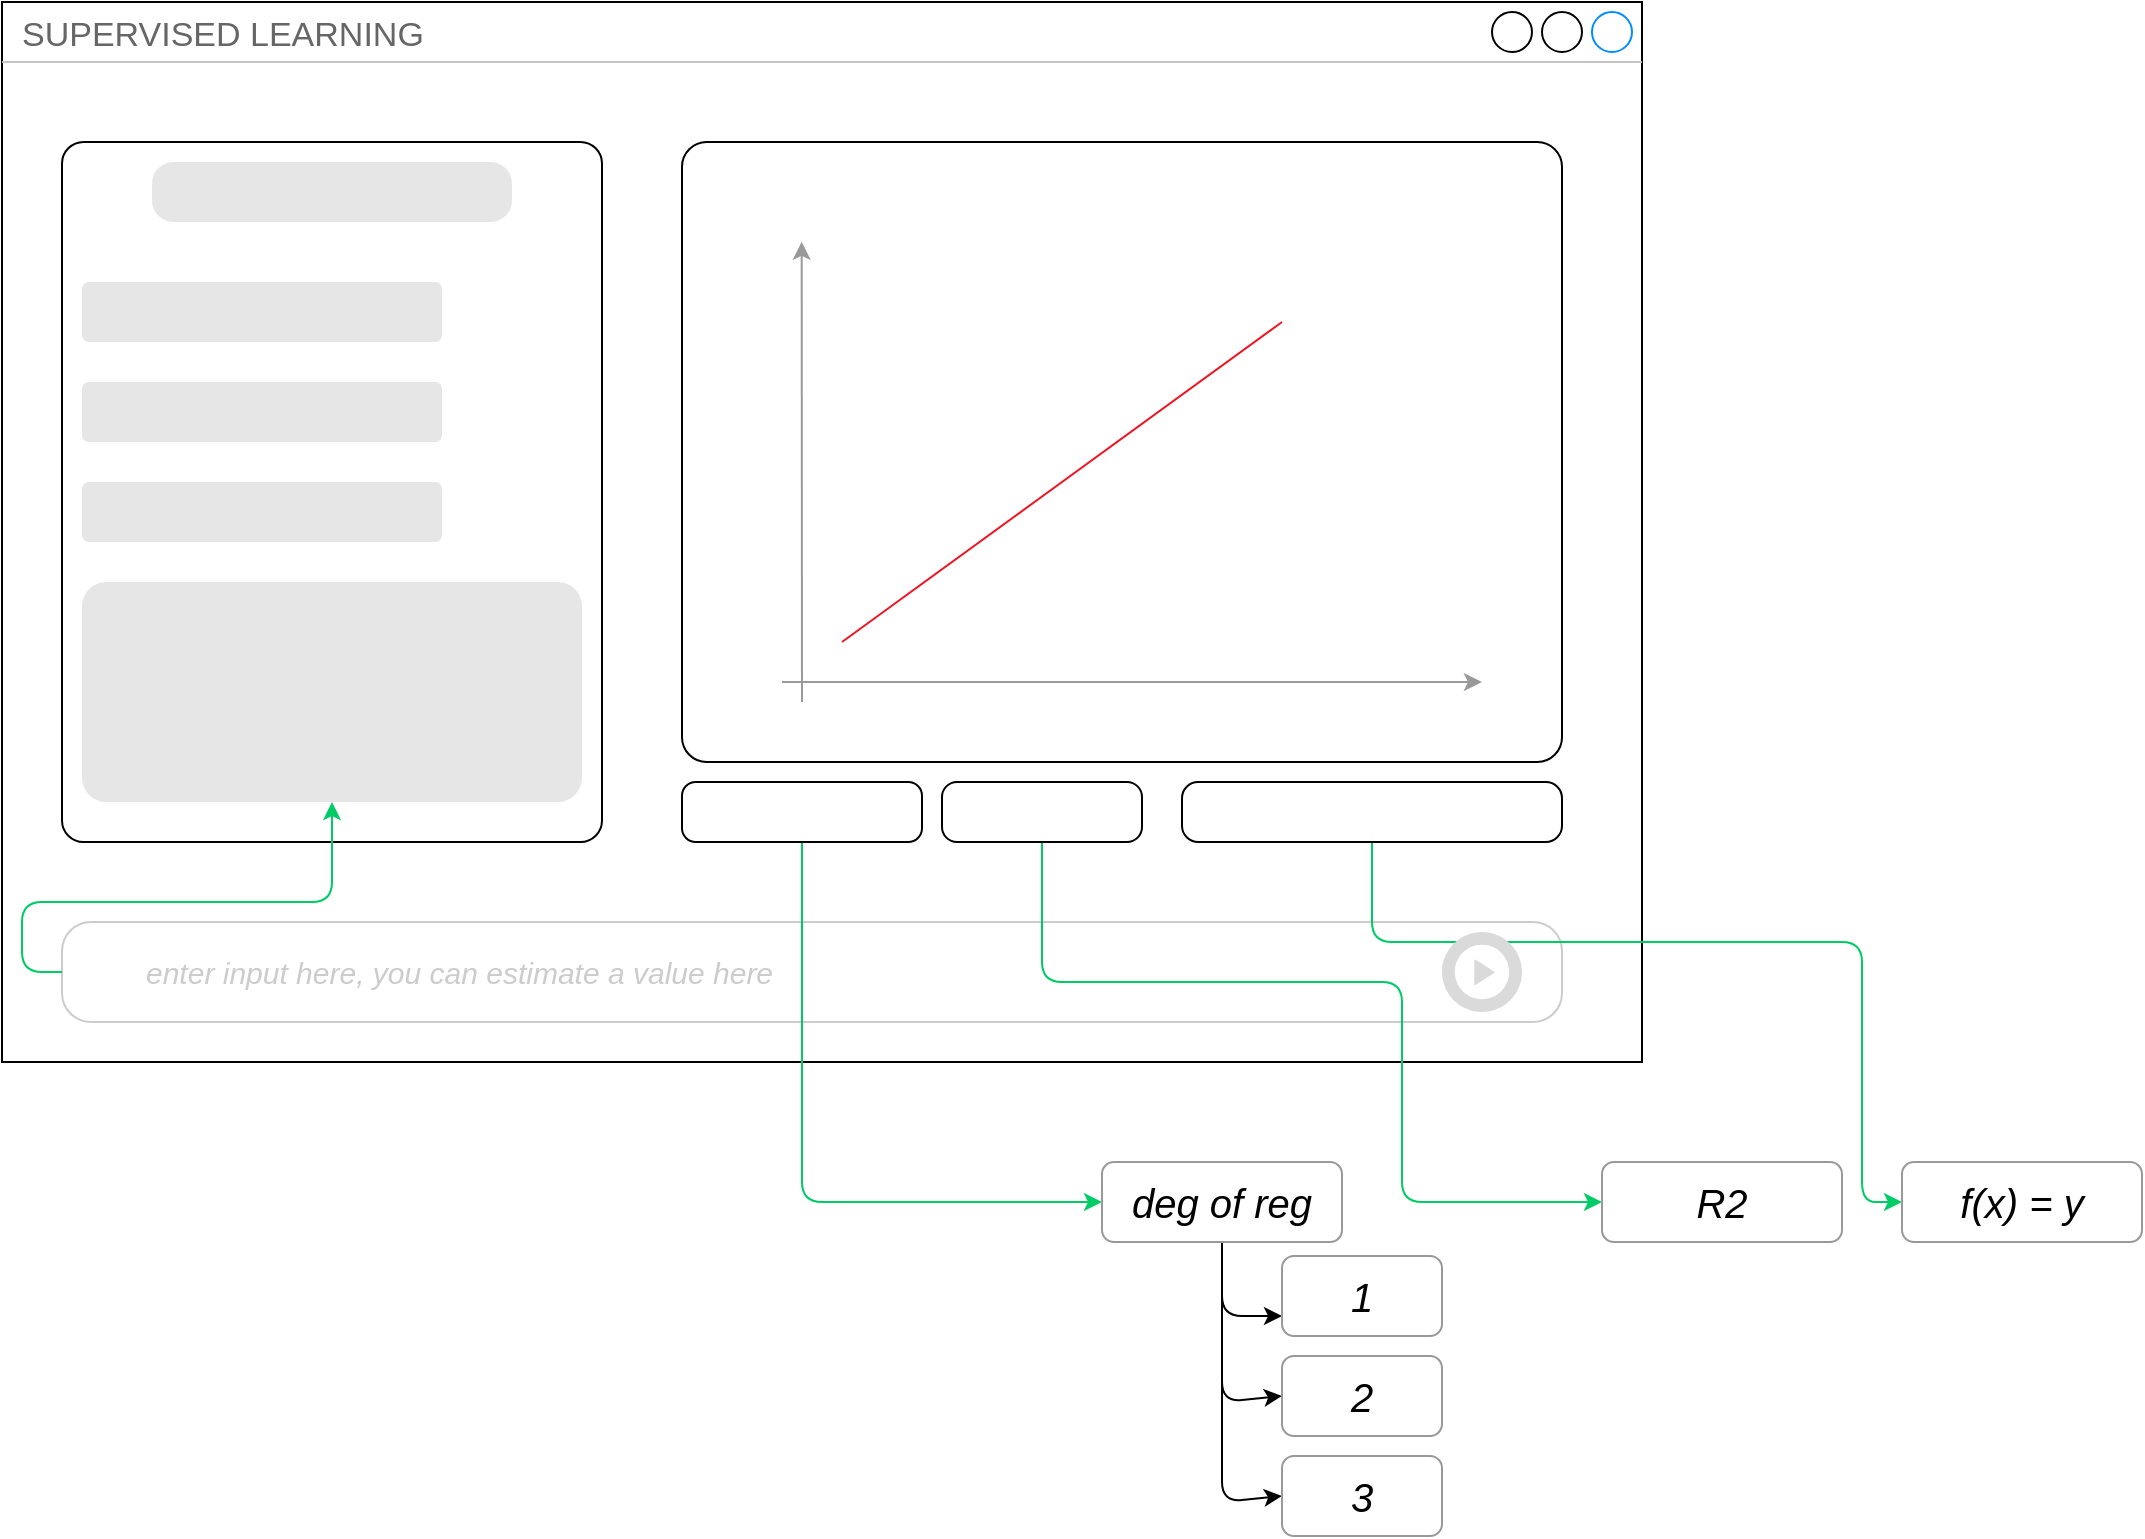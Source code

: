 <mxfile>
    <diagram id="5kzUSk4S51Otq8t45PF5" name="Page-1">
        <mxGraphModel dx="832" dy="611" grid="1" gridSize="10" guides="1" tooltips="1" connect="1" arrows="1" fold="1" page="1" pageScale="1" pageWidth="850" pageHeight="1100" math="0" shadow="0">
            <root>
                <mxCell id="0"/>
                <mxCell id="1" parent="0"/>
                <mxCell id="3" value="SUPERVISED LEARNING" style="strokeWidth=1;shadow=0;dashed=0;align=center;html=1;shape=mxgraph.mockup.containers.window;align=left;verticalAlign=top;spacingLeft=8;strokeColor2=#008cff;strokeColor3=#c4c4c4;fontColor=#666666;mainText=;fontSize=17;labelBackgroundColor=none;whiteSpace=wrap;" parent="1" vertex="1">
                    <mxGeometry x="50" y="120" width="820" height="530" as="geometry"/>
                </mxCell>
                <mxCell id="7" value="" style="rounded=1;whiteSpace=wrap;html=1;arcSize=29;strokeColor=#CCCCCC;movable=1;resizable=1;rotatable=1;deletable=1;editable=1;locked=0;connectable=1;" parent="1" vertex="1">
                    <mxGeometry x="80" y="580" width="750" height="50" as="geometry"/>
                </mxCell>
                <mxCell id="4" value="" style="rounded=1;whiteSpace=wrap;html=1;arcSize=4;" parent="1" vertex="1">
                    <mxGeometry x="80" y="190" width="270" height="350" as="geometry"/>
                </mxCell>
                <mxCell id="5" value="" style="rounded=1;whiteSpace=wrap;html=1;arcSize=4;movable=0;resizable=0;rotatable=0;deletable=0;editable=0;locked=1;connectable=0;" parent="1" vertex="1">
                    <mxGeometry x="390" y="190" width="440" height="310" as="geometry"/>
                </mxCell>
                <mxCell id="25" style="edgeStyle=none;html=1;strokeColor=#00CC66;" parent="1" source="6" edge="1">
                    <mxGeometry relative="1" as="geometry">
                        <mxPoint x="600" y="720" as="targetPoint"/>
                        <Array as="points">
                            <mxPoint x="450" y="720"/>
                        </Array>
                    </mxGeometry>
                </mxCell>
                <mxCell id="6" value="" style="rounded=1;whiteSpace=wrap;html=1;arcSize=23;" parent="1" vertex="1">
                    <mxGeometry x="390" y="510" width="120" height="30" as="geometry"/>
                </mxCell>
                <mxCell id="35" style="edgeStyle=none;html=1;strokeColor=#00CC66;" edge="1" parent="1" source="8">
                    <mxGeometry relative="1" as="geometry">
                        <mxPoint x="1000" y="720" as="targetPoint"/>
                        <Array as="points">
                            <mxPoint x="735" y="590"/>
                            <mxPoint x="980" y="590"/>
                            <mxPoint x="980" y="720"/>
                        </Array>
                    </mxGeometry>
                </mxCell>
                <mxCell id="8" value="" style="rounded=1;whiteSpace=wrap;html=1;arcSize=27;" parent="1" vertex="1">
                    <mxGeometry x="640" y="510" width="190" height="30" as="geometry"/>
                </mxCell>
                <mxCell id="33" style="edgeStyle=none;html=1;strokeColor=#00CC66;" parent="1" source="9" edge="1">
                    <mxGeometry relative="1" as="geometry">
                        <mxPoint x="850" y="720" as="targetPoint"/>
                        <Array as="points">
                            <mxPoint x="570" y="610"/>
                            <mxPoint x="720" y="610"/>
                            <mxPoint x="750" y="610"/>
                            <mxPoint x="750" y="720"/>
                        </Array>
                    </mxGeometry>
                </mxCell>
                <mxCell id="9" value="" style="rounded=1;whiteSpace=wrap;html=1;arcSize=25;" parent="1" vertex="1">
                    <mxGeometry x="520" y="510" width="100" height="30" as="geometry"/>
                </mxCell>
                <mxCell id="13" value="&lt;i&gt;&lt;font style=&quot;font-size: 15px; color: rgb(204, 204, 204);&quot;&gt;enter input here, you can estimate a value here&lt;/font&gt;&lt;/i&gt;" style="text;html=1;align=left;verticalAlign=middle;whiteSpace=wrap;rounded=0;movable=0;resizable=0;rotatable=0;deletable=0;editable=0;locked=1;connectable=0;" parent="1" vertex="1">
                    <mxGeometry x="120" y="590" width="410" height="30" as="geometry"/>
                </mxCell>
                <mxCell id="14" value="" style="sketch=0;html=1;aspect=fixed;strokeColor=none;shadow=0;fillColor=#DADADA;verticalAlign=top;labelPosition=center;verticalLabelPosition=bottom;shape=mxgraph.gcp2.play_start;movable=0;resizable=0;rotatable=0;deletable=0;editable=0;locked=1;connectable=0;" parent="1" vertex="1">
                    <mxGeometry x="770" y="585" width="40" height="40" as="geometry"/>
                </mxCell>
                <mxCell id="19" value="" style="endArrow=classic;html=1;entryX=0.909;entryY=0.871;entryDx=0;entryDy=0;entryPerimeter=0;strokeColor=#999999;movable=0;resizable=0;rotatable=0;deletable=0;editable=0;locked=1;connectable=0;" parent="1" target="5" edge="1">
                    <mxGeometry width="50" height="50" relative="1" as="geometry">
                        <mxPoint x="440" y="460" as="sourcePoint"/>
                        <mxPoint x="490" y="410" as="targetPoint"/>
                    </mxGeometry>
                </mxCell>
                <mxCell id="20" value="" style="endArrow=classic;html=1;entryX=0.136;entryY=0.161;entryDx=0;entryDy=0;entryPerimeter=0;strokeColor=#999999;movable=0;resizable=0;rotatable=0;deletable=0;editable=0;locked=1;connectable=0;" parent="1" target="5" edge="1">
                    <mxGeometry width="50" height="50" relative="1" as="geometry">
                        <mxPoint x="450" y="470" as="sourcePoint"/>
                        <mxPoint x="800" y="470" as="targetPoint"/>
                    </mxGeometry>
                </mxCell>
                <mxCell id="21" value="" style="endArrow=none;html=1;strokeColor=#EE1523;" parent="1" edge="1">
                    <mxGeometry width="50" height="50" relative="1" as="geometry">
                        <mxPoint x="470" y="440" as="sourcePoint"/>
                        <mxPoint x="690" y="280" as="targetPoint"/>
                    </mxGeometry>
                </mxCell>
                <mxCell id="30" style="edgeStyle=none;html=1;entryX=0;entryY=0.75;entryDx=0;entryDy=0;" parent="1" source="26" target="27" edge="1">
                    <mxGeometry relative="1" as="geometry">
                        <Array as="points">
                            <mxPoint x="660" y="777"/>
                        </Array>
                    </mxGeometry>
                </mxCell>
                <mxCell id="31" style="edgeStyle=none;html=1;entryX=0;entryY=0.5;entryDx=0;entryDy=0;" parent="1" source="26" target="28" edge="1">
                    <mxGeometry relative="1" as="geometry">
                        <Array as="points">
                            <mxPoint x="660" y="820"/>
                        </Array>
                    </mxGeometry>
                </mxCell>
                <mxCell id="32" style="edgeStyle=none;html=1;entryX=0;entryY=0.5;entryDx=0;entryDy=0;" parent="1" source="26" target="29" edge="1">
                    <mxGeometry relative="1" as="geometry">
                        <Array as="points">
                            <mxPoint x="660" y="870"/>
                        </Array>
                    </mxGeometry>
                </mxCell>
                <mxCell id="26" value="&lt;font style=&quot;font-size: 20px;&quot;&gt;&lt;i&gt;deg of reg&lt;/i&gt;&lt;/font&gt;" style="text;html=1;align=center;verticalAlign=middle;whiteSpace=wrap;rounded=1;strokeColor=#999999;" parent="1" vertex="1">
                    <mxGeometry x="600" y="700" width="120" height="40" as="geometry"/>
                </mxCell>
                <mxCell id="27" value="&lt;font style=&quot;font-size: 20px;&quot;&gt;&lt;i&gt;1&lt;/i&gt;&lt;/font&gt;" style="text;html=1;align=center;verticalAlign=middle;whiteSpace=wrap;rounded=1;strokeColor=#999999;movable=1;resizable=1;rotatable=1;deletable=1;editable=1;locked=0;connectable=1;" parent="1" vertex="1">
                    <mxGeometry x="690" y="747" width="80" height="40" as="geometry"/>
                </mxCell>
                <mxCell id="28" value="&lt;font style=&quot;font-size: 20px;&quot;&gt;&lt;i&gt;2&lt;/i&gt;&lt;/font&gt;" style="text;html=1;align=center;verticalAlign=middle;whiteSpace=wrap;rounded=1;strokeColor=#999999;movable=1;resizable=1;rotatable=1;deletable=1;editable=1;locked=0;connectable=1;" parent="1" vertex="1">
                    <mxGeometry x="690" y="797" width="80" height="40" as="geometry"/>
                </mxCell>
                <mxCell id="29" value="&lt;font style=&quot;font-size: 20px;&quot;&gt;&lt;i&gt;3&lt;/i&gt;&lt;/font&gt;" style="text;html=1;align=center;verticalAlign=middle;whiteSpace=wrap;rounded=1;strokeColor=#999999;movable=1;resizable=1;rotatable=1;deletable=1;editable=1;locked=0;connectable=1;" parent="1" vertex="1">
                    <mxGeometry x="690" y="847" width="80" height="40" as="geometry"/>
                </mxCell>
                <mxCell id="34" value="&lt;font style=&quot;font-size: 20px;&quot;&gt;&lt;i&gt;R2&lt;/i&gt;&lt;/font&gt;" style="text;html=1;align=center;verticalAlign=middle;whiteSpace=wrap;rounded=1;strokeColor=#999999;" vertex="1" parent="1">
                    <mxGeometry x="850" y="700" width="120" height="40" as="geometry"/>
                </mxCell>
                <mxCell id="36" value="&lt;font style=&quot;font-size: 20px;&quot;&gt;&lt;i&gt;f(x) = y&lt;/i&gt;&lt;/font&gt;" style="text;html=1;align=center;verticalAlign=middle;whiteSpace=wrap;rounded=1;strokeColor=#999999;" vertex="1" parent="1">
                    <mxGeometry x="1000" y="700" width="120" height="40" as="geometry"/>
                </mxCell>
                <mxCell id="37" style="edgeStyle=none;html=1;entryX=0.5;entryY=1;entryDx=0;entryDy=0;exitX=0;exitY=0.5;exitDx=0;exitDy=0;strokeColor=#00CC66;" edge="1" parent="1" source="7" target="43">
                    <mxGeometry relative="1" as="geometry">
                        <Array as="points">
                            <mxPoint x="60" y="605"/>
                            <mxPoint x="60" y="570"/>
                            <mxPoint x="215" y="570"/>
                        </Array>
                    </mxGeometry>
                </mxCell>
                <mxCell id="39" value="" style="rounded=1;whiteSpace=wrap;html=1;arcSize=36;strokeColor=none;fillColor=#E6E6E6;" vertex="1" parent="1">
                    <mxGeometry x="125" y="200" width="180" height="30" as="geometry"/>
                </mxCell>
                <mxCell id="40" value="" style="rounded=1;whiteSpace=wrap;html=1;arcSize=11;strokeColor=none;fillColor=#E6E6E6;" vertex="1" parent="1">
                    <mxGeometry x="90" y="260" width="180" height="30" as="geometry"/>
                </mxCell>
                <mxCell id="41" value="" style="rounded=1;whiteSpace=wrap;html=1;arcSize=11;strokeColor=none;fillColor=#E6E6E6;" vertex="1" parent="1">
                    <mxGeometry x="90" y="310" width="180" height="30" as="geometry"/>
                </mxCell>
                <mxCell id="42" value="" style="rounded=1;whiteSpace=wrap;html=1;arcSize=11;strokeColor=none;fillColor=#E6E6E6;" vertex="1" parent="1">
                    <mxGeometry x="90" y="360" width="180" height="30" as="geometry"/>
                </mxCell>
                <mxCell id="43" value="" style="rounded=1;whiteSpace=wrap;html=1;arcSize=11;strokeColor=none;fillColor=#E6E6E6;" vertex="1" parent="1">
                    <mxGeometry x="90" y="410" width="250" height="110" as="geometry"/>
                </mxCell>
            </root>
        </mxGraphModel>
    </diagram>
</mxfile>